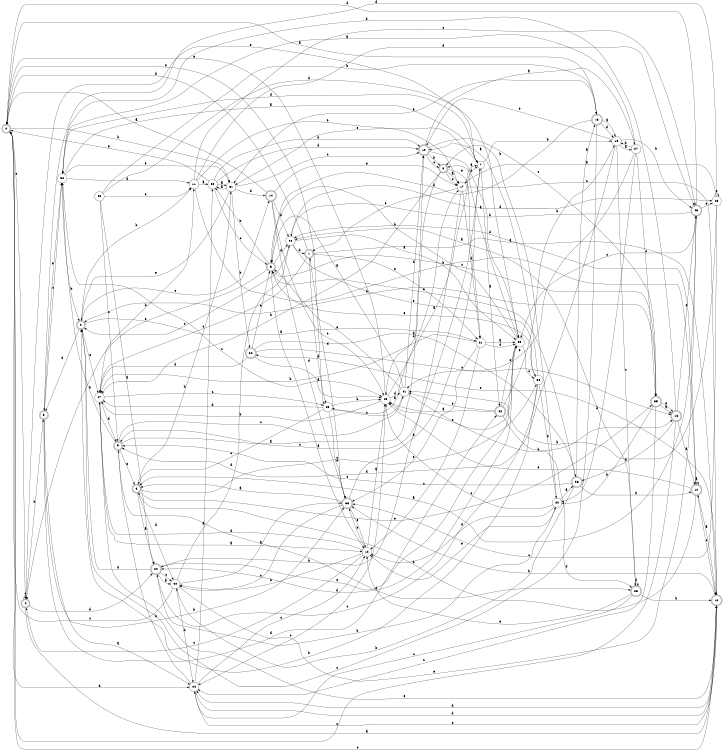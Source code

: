 digraph n36_8 {
__start0 [label="" shape="none"];

rankdir=LR;
size="8,5";

s0 [style="rounded,filled", color="black", fillcolor="white" shape="doublecircle", label="0"];
s1 [style="rounded,filled", color="black", fillcolor="white" shape="doublecircle", label="1"];
s2 [style="rounded,filled", color="black", fillcolor="white" shape="doublecircle", label="2"];
s3 [style="rounded,filled", color="black", fillcolor="white" shape="doublecircle", label="3"];
s4 [style="rounded,filled", color="black", fillcolor="white" shape="doublecircle", label="4"];
s5 [style="rounded,filled", color="black", fillcolor="white" shape="doublecircle", label="5"];
s6 [style="rounded,filled", color="black", fillcolor="white" shape="doublecircle", label="6"];
s7 [style="filled", color="black", fillcolor="white" shape="circle", label="7"];
s8 [style="rounded,filled", color="black", fillcolor="white" shape="doublecircle", label="8"];
s9 [style="rounded,filled", color="black", fillcolor="white" shape="doublecircle", label="9"];
s10 [style="rounded,filled", color="black", fillcolor="white" shape="doublecircle", label="10"];
s11 [style="filled", color="black", fillcolor="white" shape="circle", label="11"];
s12 [style="filled", color="black", fillcolor="white" shape="circle", label="12"];
s13 [style="rounded,filled", color="black", fillcolor="white" shape="doublecircle", label="13"];
s14 [style="rounded,filled", color="black", fillcolor="white" shape="doublecircle", label="14"];
s15 [style="filled", color="black", fillcolor="white" shape="circle", label="15"];
s16 [style="rounded,filled", color="black", fillcolor="white" shape="doublecircle", label="16"];
s17 [style="filled", color="black", fillcolor="white" shape="circle", label="17"];
s18 [style="rounded,filled", color="black", fillcolor="white" shape="doublecircle", label="18"];
s19 [style="rounded,filled", color="black", fillcolor="white" shape="doublecircle", label="19"];
s20 [style="filled", color="black", fillcolor="white" shape="circle", label="20"];
s21 [style="filled", color="black", fillcolor="white" shape="circle", label="21"];
s22 [style="rounded,filled", color="black", fillcolor="white" shape="doublecircle", label="22"];
s23 [style="rounded,filled", color="black", fillcolor="white" shape="doublecircle", label="23"];
s24 [style="rounded,filled", color="black", fillcolor="white" shape="doublecircle", label="24"];
s25 [style="filled", color="black", fillcolor="white" shape="circle", label="25"];
s26 [style="rounded,filled", color="black", fillcolor="white" shape="doublecircle", label="26"];
s27 [style="filled", color="black", fillcolor="white" shape="circle", label="27"];
s28 [style="filled", color="black", fillcolor="white" shape="circle", label="28"];
s29 [style="filled", color="black", fillcolor="white" shape="circle", label="29"];
s30 [style="filled", color="black", fillcolor="white" shape="circle", label="30"];
s31 [style="filled", color="black", fillcolor="white" shape="circle", label="31"];
s32 [style="filled", color="black", fillcolor="white" shape="circle", label="32"];
s33 [style="rounded,filled", color="black", fillcolor="white" shape="doublecircle", label="33"];
s34 [style="filled", color="black", fillcolor="white" shape="circle", label="34"];
s35 [style="rounded,filled", color="black", fillcolor="white" shape="doublecircle", label="35"];
s36 [style="filled", color="black", fillcolor="white" shape="circle", label="36"];
s37 [style="filled", color="black", fillcolor="white" shape="circle", label="37"];
s38 [style="filled", color="black", fillcolor="white" shape="circle", label="38"];
s39 [style="filled", color="black", fillcolor="white" shape="circle", label="39"];
s40 [style="filled", color="black", fillcolor="white" shape="circle", label="40"];
s41 [style="filled", color="black", fillcolor="white" shape="circle", label="41"];
s42 [style="rounded,filled", color="black", fillcolor="white" shape="doublecircle", label="42"];
s43 [style="rounded,filled", color="black", fillcolor="white" shape="doublecircle", label="43"];
s44 [style="filled", color="black", fillcolor="white" shape="circle", label="44"];
s0 -> s18 [label="a"];
s0 -> s31 [label="b"];
s0 -> s4 [label="c"];
s0 -> s44 [label="d"];
s0 -> s25 [label="e"];
s1 -> s13 [label="a"];
s1 -> s0 [label="b"];
s1 -> s37 [label="c"];
s1 -> s25 [label="d"];
s1 -> s21 [label="e"];
s2 -> s21 [label="a"];
s2 -> s11 [label="b"];
s2 -> s14 [label="c"];
s2 -> s3 [label="d"];
s2 -> s37 [label="e"];
s3 -> s44 [label="a"];
s3 -> s33 [label="b"];
s3 -> s32 [label="c"];
s3 -> s42 [label="d"];
s3 -> s32 [label="e"];
s4 -> s13 [label="a"];
s4 -> s3 [label="b"];
s4 -> s4 [label="c"];
s4 -> s24 [label="d"];
s4 -> s7 [label="e"];
s5 -> s12 [label="a"];
s5 -> s30 [label="b"];
s5 -> s35 [label="c"];
s5 -> s36 [label="d"];
s5 -> s4 [label="e"];
s6 -> s24 [label="a"];
s6 -> s31 [label="b"];
s6 -> s34 [label="c"];
s6 -> s40 [label="d"];
s6 -> s35 [label="e"];
s7 -> s42 [label="a"];
s7 -> s15 [label="b"];
s7 -> s9 [label="c"];
s7 -> s32 [label="d"];
s7 -> s31 [label="e"];
s8 -> s17 [label="a"];
s8 -> s37 [label="b"];
s8 -> s17 [label="c"];
s8 -> s29 [label="d"];
s8 -> s21 [label="e"];
s9 -> s19 [label="a"];
s9 -> s32 [label="b"];
s9 -> s41 [label="c"];
s9 -> s23 [label="d"];
s9 -> s6 [label="e"];
s10 -> s10 [label="a"];
s10 -> s6 [label="b"];
s10 -> s13 [label="c"];
s10 -> s36 [label="d"];
s10 -> s29 [label="e"];
s11 -> s30 [label="a"];
s11 -> s10 [label="b"];
s11 -> s43 [label="c"];
s11 -> s43 [label="d"];
s11 -> s17 [label="e"];
s12 -> s29 [label="a"];
s12 -> s40 [label="b"];
s12 -> s4 [label="c"];
s12 -> s37 [label="d"];
s12 -> s33 [label="e"];
s13 -> s10 [label="a"];
s13 -> s33 [label="b"];
s13 -> s0 [label="c"];
s13 -> s44 [label="d"];
s13 -> s22 [label="e"];
s14 -> s0 [label="a"];
s14 -> s36 [label="b"];
s14 -> s29 [label="c"];
s14 -> s33 [label="d"];
s14 -> s17 [label="e"];
s15 -> s27 [label="a"];
s15 -> s43 [label="b"];
s15 -> s23 [label="c"];
s15 -> s9 [label="d"];
s15 -> s19 [label="e"];
s16 -> s10 [label="a"];
s16 -> s32 [label="b"];
s16 -> s0 [label="c"];
s16 -> s26 [label="d"];
s16 -> s43 [label="e"];
s17 -> s7 [label="a"];
s17 -> s24 [label="b"];
s17 -> s13 [label="c"];
s17 -> s21 [label="d"];
s17 -> s1 [label="e"];
s18 -> s15 [label="a"];
s18 -> s5 [label="b"];
s18 -> s2 [label="c"];
s18 -> s15 [label="d"];
s18 -> s31 [label="e"];
s19 -> s27 [label="a"];
s19 -> s8 [label="b"];
s19 -> s8 [label="c"];
s19 -> s39 [label="d"];
s19 -> s35 [label="e"];
s20 -> s26 [label="a"];
s20 -> s8 [label="b"];
s20 -> s29 [label="c"];
s20 -> s12 [label="d"];
s20 -> s12 [label="e"];
s21 -> s39 [label="a"];
s21 -> s37 [label="b"];
s21 -> s12 [label="c"];
s21 -> s39 [label="d"];
s21 -> s33 [label="e"];
s22 -> s29 [label="a"];
s22 -> s26 [label="b"];
s22 -> s16 [label="c"];
s22 -> s37 [label="d"];
s22 -> s5 [label="e"];
s23 -> s36 [label="a"];
s23 -> s13 [label="b"];
s23 -> s44 [label="c"];
s23 -> s23 [label="d"];
s23 -> s12 [label="e"];
s24 -> s40 [label="a"];
s24 -> s20 [label="b"];
s24 -> s40 [label="c"];
s24 -> s2 [label="d"];
s24 -> s39 [label="e"];
s25 -> s17 [label="a"];
s25 -> s29 [label="b"];
s25 -> s6 [label="c"];
s25 -> s37 [label="d"];
s25 -> s33 [label="e"];
s26 -> s18 [label="a"];
s26 -> s40 [label="b"];
s26 -> s9 [label="c"];
s26 -> s10 [label="d"];
s26 -> s5 [label="e"];
s27 -> s32 [label="a"];
s27 -> s15 [label="b"];
s27 -> s35 [label="c"];
s27 -> s20 [label="d"];
s27 -> s41 [label="e"];
s28 -> s17 [label="a"];
s28 -> s41 [label="b"];
s28 -> s33 [label="c"];
s28 -> s3 [label="d"];
s28 -> s28 [label="e"];
s29 -> s7 [label="a"];
s29 -> s37 [label="b"];
s29 -> s44 [label="c"];
s29 -> s41 [label="d"];
s29 -> s0 [label="e"];
s30 -> s31 [label="a"];
s30 -> s19 [label="b"];
s30 -> s5 [label="c"];
s30 -> s19 [label="d"];
s30 -> s0 [label="e"];
s31 -> s30 [label="a"];
s31 -> s22 [label="b"];
s31 -> s19 [label="c"];
s31 -> s14 [label="d"];
s31 -> s2 [label="e"];
s32 -> s7 [label="a"];
s32 -> s2 [label="b"];
s32 -> s29 [label="c"];
s32 -> s11 [label="d"];
s32 -> s31 [label="e"];
s33 -> s6 [label="a"];
s33 -> s7 [label="b"];
s33 -> s40 [label="c"];
s33 -> s1 [label="d"];
s33 -> s12 [label="e"];
s34 -> s19 [label="a"];
s34 -> s2 [label="b"];
s34 -> s24 [label="c"];
s34 -> s20 [label="d"];
s34 -> s5 [label="e"];
s35 -> s16 [label="a"];
s35 -> s20 [label="b"];
s35 -> s44 [label="c"];
s35 -> s2 [label="d"];
s35 -> s16 [label="e"];
s36 -> s39 [label="a"];
s36 -> s1 [label="b"];
s36 -> s2 [label="c"];
s36 -> s28 [label="d"];
s36 -> s34 [label="e"];
s37 -> s12 [label="a"];
s37 -> s11 [label="b"];
s37 -> s25 [label="c"];
s37 -> s9 [label="d"];
s37 -> s13 [label="e"];
s38 -> s24 [label="a"];
s38 -> s18 [label="b"];
s38 -> s9 [label="c"];
s38 -> s39 [label="d"];
s38 -> s11 [label="e"];
s39 -> s8 [label="a"];
s39 -> s5 [label="b"];
s39 -> s34 [label="c"];
s39 -> s24 [label="d"];
s39 -> s29 [label="e"];
s40 -> s33 [label="a"];
s40 -> s44 [label="b"];
s40 -> s0 [label="c"];
s40 -> s36 [label="d"];
s40 -> s43 [label="e"];
s41 -> s5 [label="a"];
s41 -> s16 [label="b"];
s41 -> s25 [label="c"];
s41 -> s19 [label="d"];
s41 -> s5 [label="e"];
s42 -> s29 [label="a"];
s42 -> s15 [label="b"];
s42 -> s39 [label="c"];
s42 -> s23 [label="d"];
s42 -> s41 [label="e"];
s43 -> s6 [label="a"];
s43 -> s36 [label="b"];
s43 -> s39 [label="c"];
s43 -> s0 [label="d"];
s43 -> s28 [label="e"];
s44 -> s30 [label="a"];
s44 -> s9 [label="b"];
s44 -> s12 [label="c"];
s44 -> s13 [label="d"];
s44 -> s13 [label="e"];

}